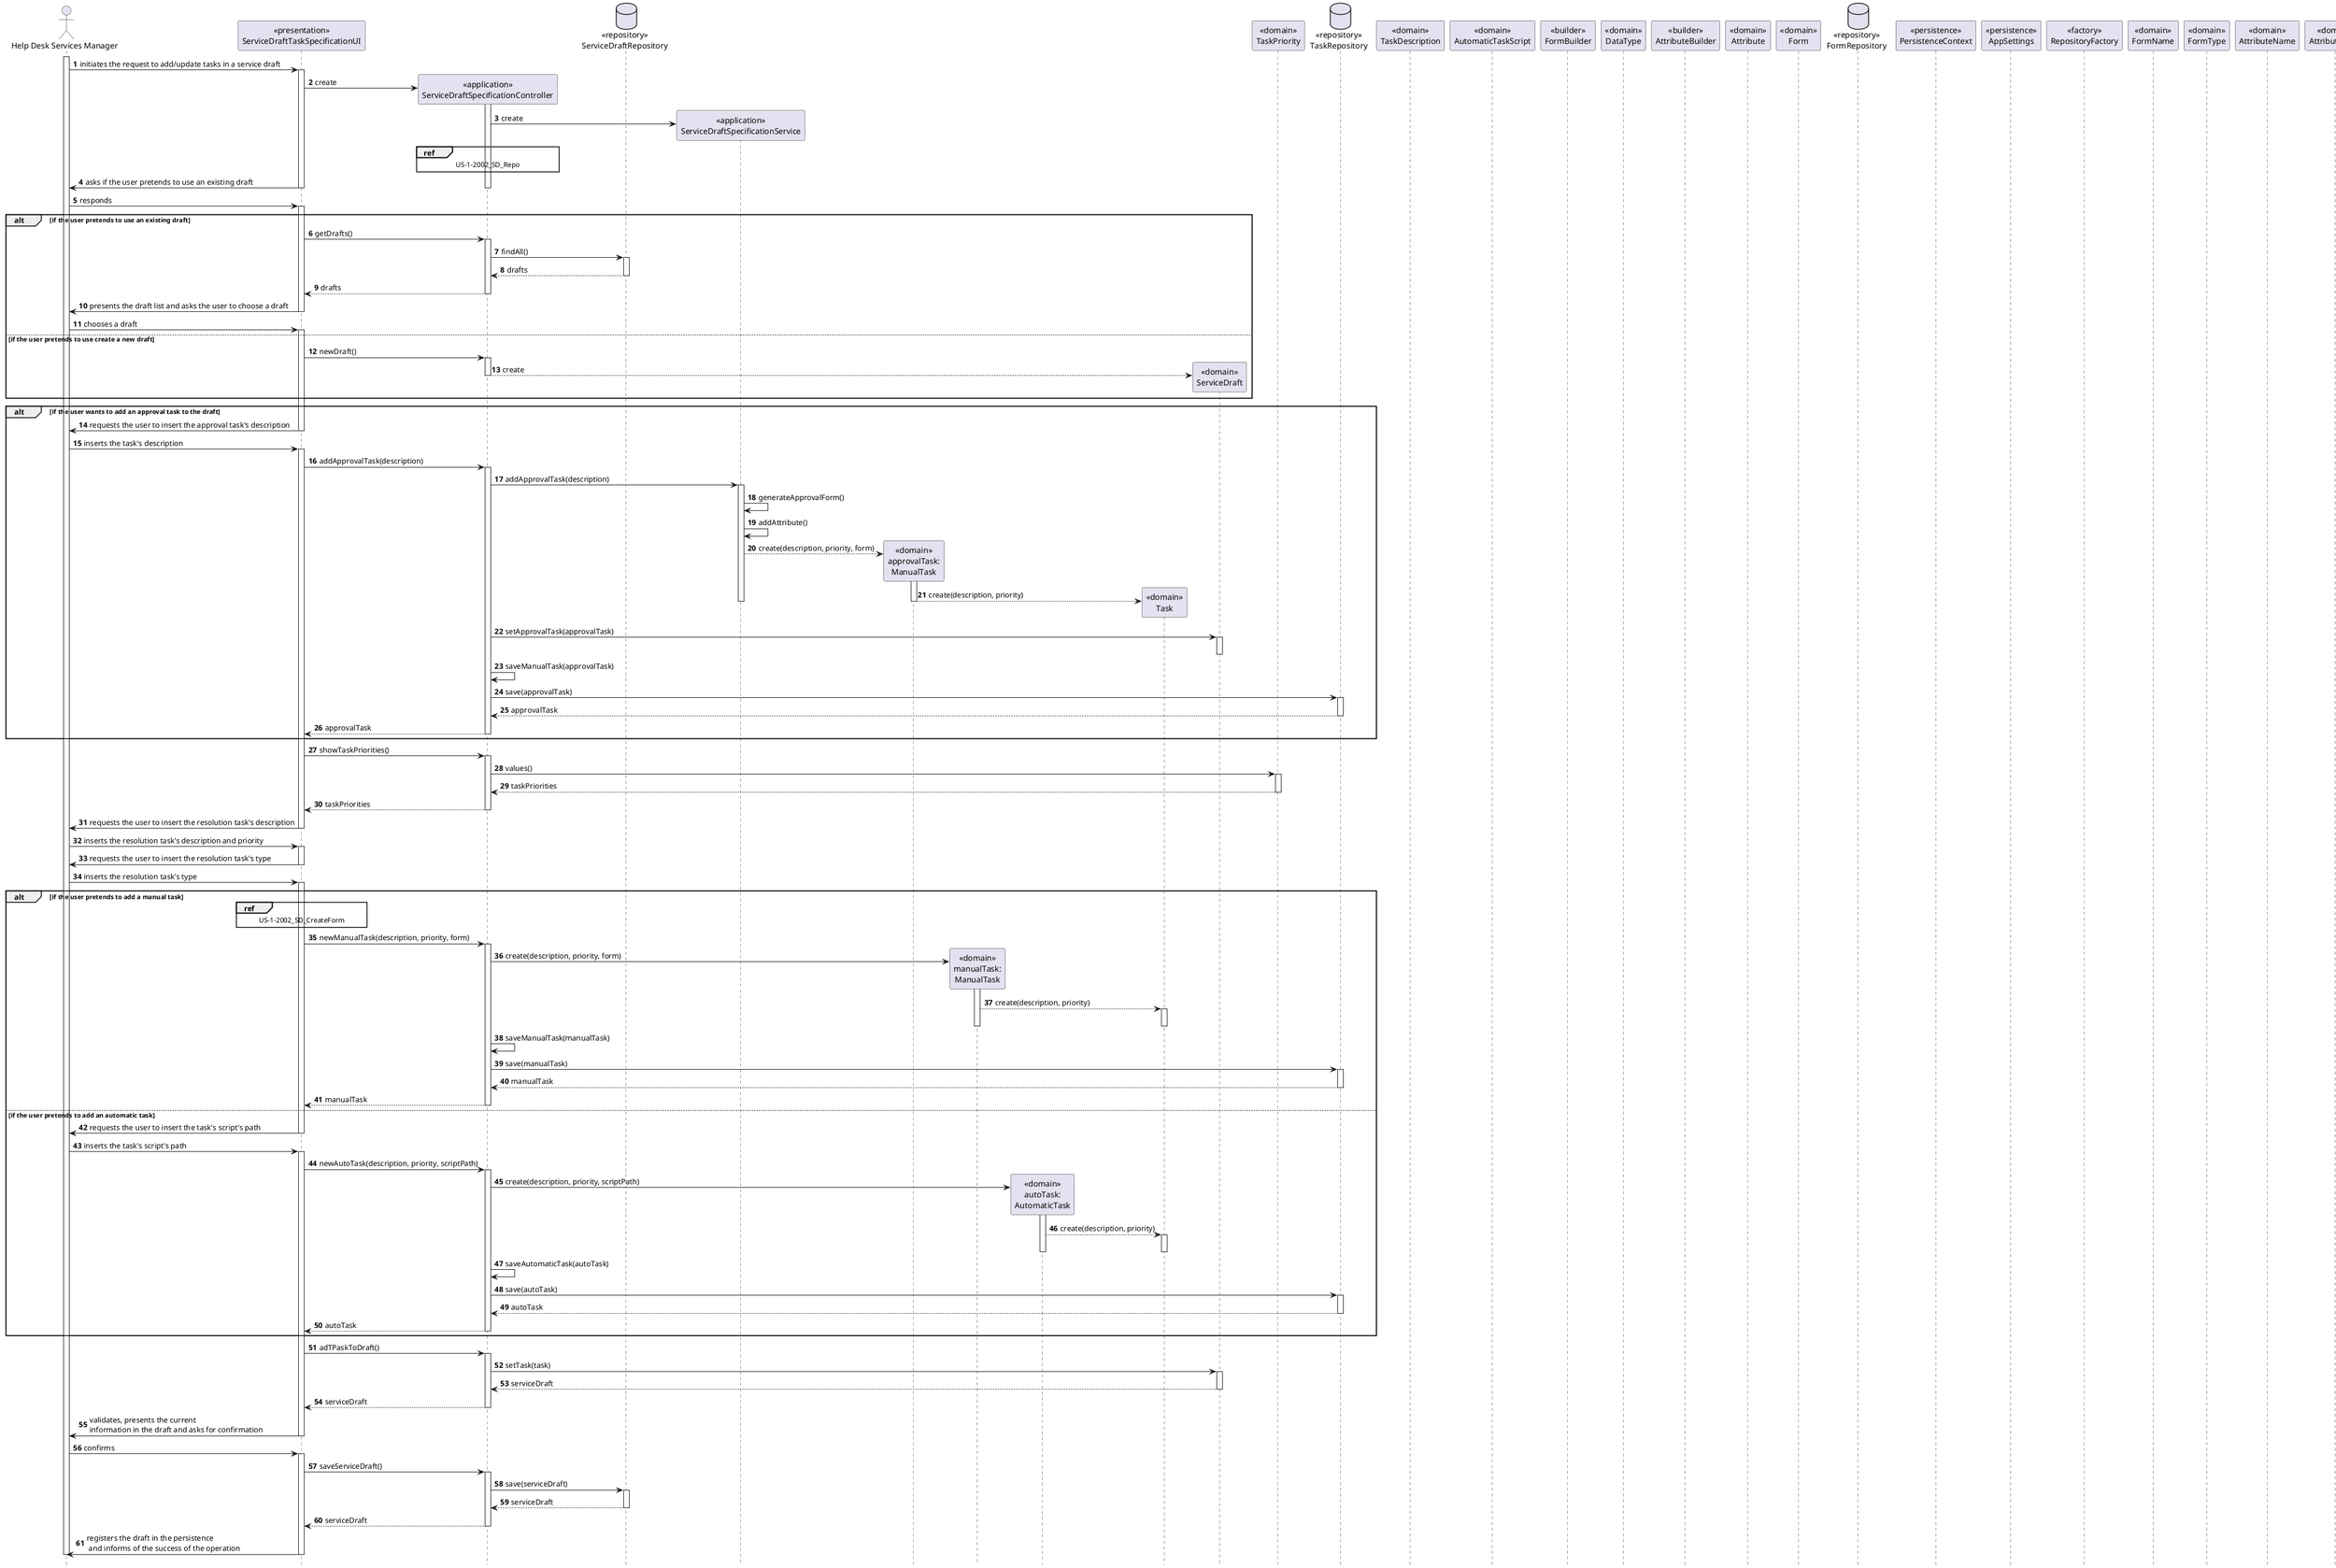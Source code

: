 @startuml
autonumber
hide footbox

actor "Help Desk Services Manager" as HSM

participant "<<presentation>>\nServiceDraftTaskSpecificationUI" as UI
participant "<<application>>\nServiceDraftSpecificationController" as CTRL
database "<<repository>>\nServiceDraftRepository" as SR
participant "<<application>>\nServiceDraftSpecificationService" as SRV
participant "<<domain>>\napprovalTask:\nManualTask" as AMT
participant "<<domain>>\nmanualTask:\nManualTask" as MT
participant "<<domain>>\nautoTask:\nAutomaticTask" as AT
participant "<<domain>>\nTask" as T
participant "<<domain>>\nServiceDraft" as S
database "<<repository>>\nTaskRepository" as TR
participant "<<domain>>\nTaskPriority" as TP
participant "<<domain>>\nTaskDescription" as TD
participant "<<domain>>\nTaskResult" as TR
participant "<<domain>>\nTaskStatus" as TD
participant "<<domain>>\nAutomaticTaskScript" as ATS
participant "<<builder>>\nFormBuilder" as FBD
participant "<<domain>>\nDataType" as DT
participant "<<builder>>\nAttributeBuilder" as ABD
participant "<<domain>>\nAttribute" as A
participant "<<domain>>\nForm" as F
database "<<repository>>\nFormRepository" as FR
participant "<<persistence>>\nPersistenceContext" as PC
participant "<<persistence>>\nAppSettings" as AS
participant "<<factory>>\nRepositoryFactory" as RF
participant "<<domain>>\nFormName" as FM
participant "<<domain>>\nFormType" as FT
participant "<<domain>>\nAttributeName" as AN
participant "<<domain>>\nAttributeLabel" as AL
participant "<<domain>>\nAttributeDescription" as AD
participant "<<domain>>\nAttributeRegex" as AR
participant "<<domain>>\nAttributeScript" as ASC

activate HSM

HSM -> UI : initiates the request to add/update tasks in a service draft
activate UI

UI -> CTRL** : create
activate CTRL

CTRL -> SRV** : create

ref over CTRL
  US-1-2002_SD_Repo
end ref

UI -> HSM : asks if the user pretends to use an existing draft
deactivate CTRL
deactivate UI

HSM -> UI : responds
activate UI

alt if the user pretends to use an existing draft

UI -> CTRL : getDrafts()
activate CTRL

CTRL -> SR : findAll()
activate SR
SR --> CTRL : drafts
deactivate SR

CTRL --> UI : drafts
deactivate CTRL

UI -> HSM : presents the draft list and asks the user to choose a draft
deactivate UI

HSM -> UI : chooses a draft
activate UI

else if the user pretends to use create a new draft

UI -> CTRL : newDraft()
activate CTRL

CTRL --> S** : create
deactivate CTRL
end

alt if the user wants to add an approval task to the draft
UI -> HSM : requests the user to insert the approval task's description
deactivate UI

HSM -> UI : inserts the task's description
activate UI

UI -> CTRL : addApprovalTask(description)
activate CTRL

CTRL -> SRV : addApprovalTask(description)
activate SRV

SRV -> SRV : generateApprovalForm()
SRV -> SRV : addAttribute()

SRV --> AMT** : create(description, priority, form)
activate AMT
AMT --> T** : create(description, priority)
deactivate AMT
deactivate SRV

CTRL -> S : setApprovalTask(approvalTask)
activate S
deactivate S

CTRL -> CTRL : saveManualTask(approvalTask)

CTRL -> TR : save(approvalTask)
activate TR
TR --> CTRL : approvalTask
deactivate TR

CTRL --> UI : approvalTask
deactivate CTRL
end

UI -> CTRL : showTaskPriorities()
activate CTRL

CTRL -> TP : values()
activate TP

TP --> CTRL : taskPriorities
deactivate TP

CTRL --> UI : taskPriorities
deactivate CTRL

UI -> HSM : requests the user to insert the resolution task's description
deactivate UI

HSM -> UI : inserts the resolution task's description and priority
activate UI

UI -> HSM : requests the user to insert the resolution task's type
deactivate UI

HSM -> UI : inserts the resolution task's type
activate UI

alt if the user pretends to add a manual task

ref over UI
    US-1-2002_SD_CreateForm
end ref

UI -> CTRL : newManualTask(description, priority, form)
activate CTRL

CTRL -> MT** : create(description, priority, form)
activate MT
MT --> T : create(description, priority)
activate T
deactivate T
deactivate MT

CTRL -> CTRL : saveManualTask(manualTask)

CTRL -> TR : save(manualTask)
activate TR
TR --> CTRL : manualTask
deactivate TR

CTRL --> UI : manualTask
deactivate CTRL

else if the user pretends to add an automatic task
UI -> HSM : requests the user to insert the task's script's path
deactivate UI

HSM -> UI : inserts the task's script's path
activate UI

UI -> CTRL : newAutoTask(description, priority, scriptPath)
activate CTRL

CTRL -> AT** : create(description, priority, scriptPath)
activate AT
AT --> T : create(description, priority)
activate T
deactivate T
deactivate AT

CTRL -> CTRL : saveAutomaticTask(autoTask)

CTRL -> TR : save(autoTask)
activate TR
TR --> CTRL : autoTask
deactivate TR

CTRL --> UI : autoTask
deactivate CTRL
deactivate CTRL
end

UI -> CTRL : adTPaskToDraft()
activate CTRL

CTRL -> S : setTask(task)
activate S

S --> CTRL : serviceDraft
deactivate S

CTRL --> UI : serviceDraft
deactivate CTRL

UI -> HSM : validates, presents the current \ninformation in the draft and asks for confirmation
deactivate UI

HSM -> UI : confirms
activate UI

UI -> CTRL : saveServiceDraft()
activate CTRL

CTRL -> SR : save(serviceDraft)
activate SR
SR --> CTRL : serviceDraft
deactivate SR

CTRL --> UI : serviceDraft
deactivate CTRL

UI -> HSM : registers the draft in the persistence\n and informs of the success of the operation
deactivate UI
deactivate HSM

@enduml